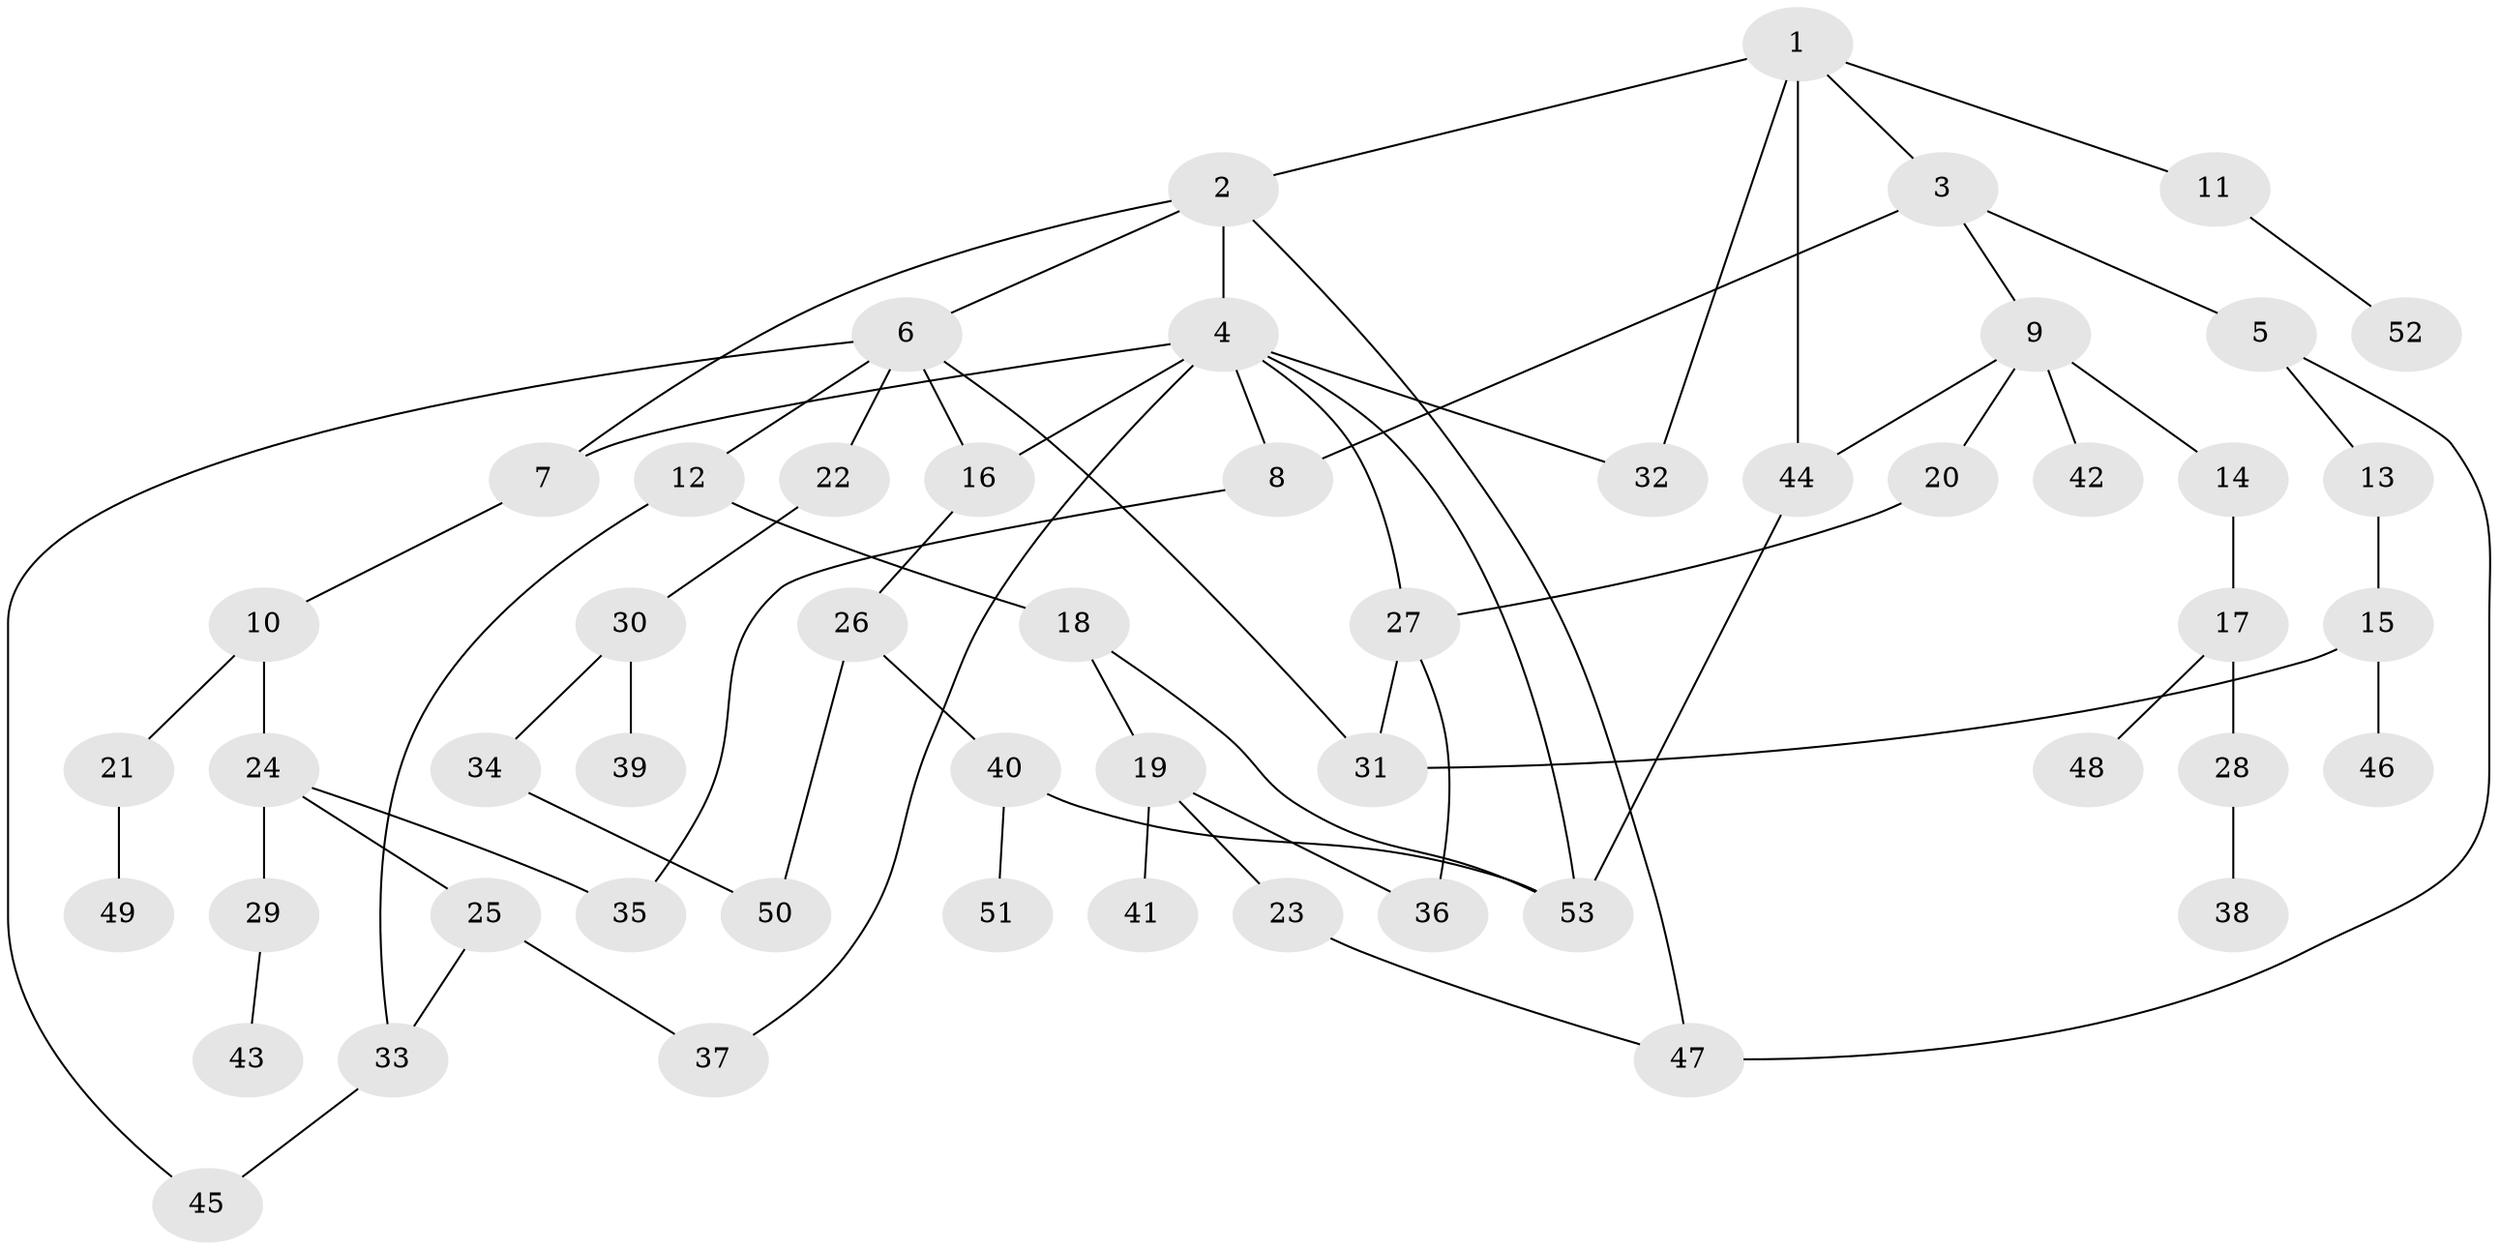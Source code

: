 // original degree distribution, {5: 0.08108108108108109, 3: 0.28378378378378377, 7: 0.013513513513513514, 4: 0.13513513513513514, 1: 0.32432432432432434, 2: 0.16216216216216217}
// Generated by graph-tools (version 1.1) at 2025/48/03/04/25 22:48:51]
// undirected, 53 vertices, 71 edges
graph export_dot {
  node [color=gray90,style=filled];
  1;
  2;
  3;
  4;
  5;
  6;
  7;
  8;
  9;
  10;
  11;
  12;
  13;
  14;
  15;
  16;
  17;
  18;
  19;
  20;
  21;
  22;
  23;
  24;
  25;
  26;
  27;
  28;
  29;
  30;
  31;
  32;
  33;
  34;
  35;
  36;
  37;
  38;
  39;
  40;
  41;
  42;
  43;
  44;
  45;
  46;
  47;
  48;
  49;
  50;
  51;
  52;
  53;
  1 -- 2 [weight=1.0];
  1 -- 3 [weight=1.0];
  1 -- 11 [weight=1.0];
  1 -- 32 [weight=1.0];
  1 -- 44 [weight=1.0];
  2 -- 4 [weight=1.0];
  2 -- 6 [weight=1.0];
  2 -- 7 [weight=1.0];
  2 -- 47 [weight=1.0];
  3 -- 5 [weight=1.0];
  3 -- 8 [weight=1.0];
  3 -- 9 [weight=1.0];
  4 -- 7 [weight=1.0];
  4 -- 8 [weight=1.0];
  4 -- 16 [weight=2.0];
  4 -- 27 [weight=1.0];
  4 -- 32 [weight=1.0];
  4 -- 37 [weight=1.0];
  4 -- 53 [weight=1.0];
  5 -- 13 [weight=1.0];
  5 -- 47 [weight=1.0];
  6 -- 12 [weight=1.0];
  6 -- 16 [weight=1.0];
  6 -- 22 [weight=1.0];
  6 -- 31 [weight=1.0];
  6 -- 45 [weight=1.0];
  7 -- 10 [weight=1.0];
  8 -- 35 [weight=1.0];
  9 -- 14 [weight=2.0];
  9 -- 20 [weight=1.0];
  9 -- 42 [weight=1.0];
  9 -- 44 [weight=1.0];
  10 -- 21 [weight=1.0];
  10 -- 24 [weight=1.0];
  11 -- 52 [weight=1.0];
  12 -- 18 [weight=1.0];
  12 -- 33 [weight=1.0];
  13 -- 15 [weight=1.0];
  14 -- 17 [weight=1.0];
  15 -- 31 [weight=1.0];
  15 -- 46 [weight=1.0];
  16 -- 26 [weight=1.0];
  17 -- 28 [weight=1.0];
  17 -- 48 [weight=1.0];
  18 -- 19 [weight=1.0];
  18 -- 53 [weight=1.0];
  19 -- 23 [weight=1.0];
  19 -- 36 [weight=1.0];
  19 -- 41 [weight=1.0];
  20 -- 27 [weight=1.0];
  21 -- 49 [weight=1.0];
  22 -- 30 [weight=1.0];
  23 -- 47 [weight=1.0];
  24 -- 25 [weight=1.0];
  24 -- 29 [weight=1.0];
  24 -- 35 [weight=1.0];
  25 -- 33 [weight=1.0];
  25 -- 37 [weight=1.0];
  26 -- 40 [weight=1.0];
  26 -- 50 [weight=1.0];
  27 -- 31 [weight=1.0];
  27 -- 36 [weight=1.0];
  28 -- 38 [weight=1.0];
  29 -- 43 [weight=1.0];
  30 -- 34 [weight=1.0];
  30 -- 39 [weight=1.0];
  33 -- 45 [weight=1.0];
  34 -- 50 [weight=1.0];
  40 -- 51 [weight=1.0];
  40 -- 53 [weight=1.0];
  44 -- 53 [weight=1.0];
}
